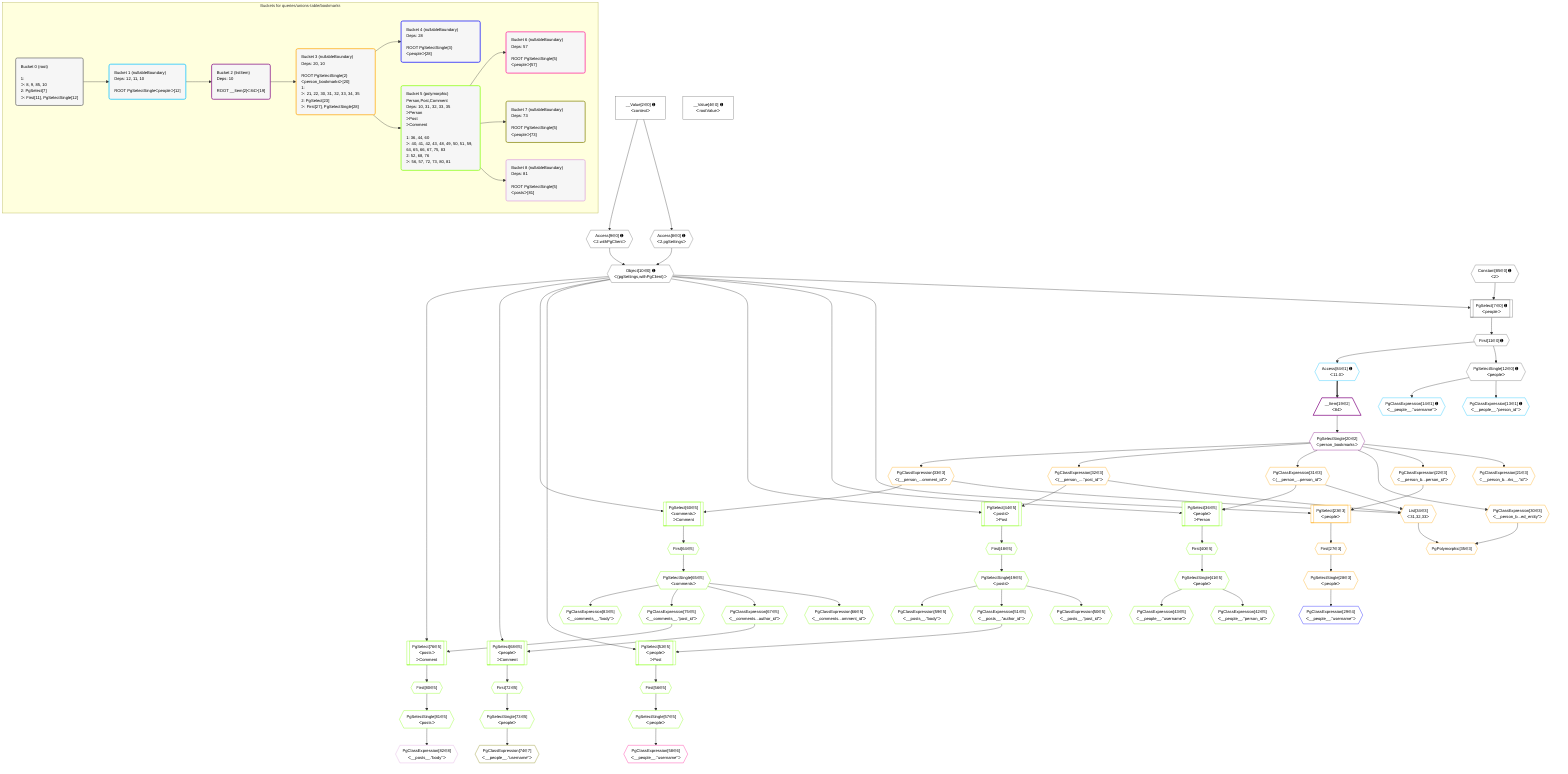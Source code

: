 %%{init: {'themeVariables': { 'fontSize': '12px'}}}%%
graph TD
    classDef path fill:#eee,stroke:#000,color:#000
    classDef plan fill:#fff,stroke-width:1px,color:#000
    classDef itemplan fill:#fff,stroke-width:2px,color:#000
    classDef unbatchedplan fill:#dff,stroke-width:1px,color:#000
    classDef sideeffectplan fill:#fcc,stroke-width:2px,color:#000
    classDef bucket fill:#f6f6f6,color:#000,stroke-width:2px,text-align:left


    %% plan dependencies
    PgSelect7[["PgSelect[7∈0] ➊<br />ᐸpeopleᐳ"]]:::plan
    Object10{{"Object[10∈0] ➊<br />ᐸ{pgSettings,withPgClient}ᐳ"}}:::plan
    Constant85{{"Constant[85∈0] ➊<br />ᐸ2ᐳ"}}:::plan
    Object10 & Constant85 --> PgSelect7
    Access8{{"Access[8∈0] ➊<br />ᐸ2.pgSettingsᐳ"}}:::plan
    Access9{{"Access[9∈0] ➊<br />ᐸ2.withPgClientᐳ"}}:::plan
    Access8 & Access9 --> Object10
    __Value2["__Value[2∈0] ➊<br />ᐸcontextᐳ"]:::plan
    __Value2 --> Access8
    __Value2 --> Access9
    First11{{"First[11∈0] ➊"}}:::plan
    PgSelect7 --> First11
    PgSelectSingle12{{"PgSelectSingle[12∈0] ➊<br />ᐸpeopleᐳ"}}:::plan
    First11 --> PgSelectSingle12
    __Value4["__Value[4∈0] ➊<br />ᐸrootValueᐳ"]:::plan
    PgClassExpression13{{"PgClassExpression[13∈1] ➊<br />ᐸ__people__.”person_id”ᐳ"}}:::plan
    PgSelectSingle12 --> PgClassExpression13
    PgClassExpression14{{"PgClassExpression[14∈1] ➊<br />ᐸ__people__.”username”ᐳ"}}:::plan
    PgSelectSingle12 --> PgClassExpression14
    Access84{{"Access[84∈1] ➊<br />ᐸ11.0ᐳ"}}:::plan
    First11 --> Access84
    __Item19[/"__Item[19∈2]<br />ᐸ84ᐳ"\]:::itemplan
    Access84 ==> __Item19
    PgSelectSingle20{{"PgSelectSingle[20∈2]<br />ᐸperson_bookmarksᐳ"}}:::plan
    __Item19 --> PgSelectSingle20
    List34{{"List[34∈3]<br />ᐸ31,32,33ᐳ"}}:::plan
    PgClassExpression31{{"PgClassExpression[31∈3]<br />ᐸ(__person_...person_id”ᐳ"}}:::plan
    PgClassExpression32{{"PgClassExpression[32∈3]<br />ᐸ(__person_....”post_id”ᐳ"}}:::plan
    PgClassExpression33{{"PgClassExpression[33∈3]<br />ᐸ(__person_...omment_id”ᐳ"}}:::plan
    PgClassExpression31 & PgClassExpression32 & PgClassExpression33 --> List34
    PgSelect23[["PgSelect[23∈3]<br />ᐸpeopleᐳ"]]:::plan
    PgClassExpression22{{"PgClassExpression[22∈3]<br />ᐸ__person_b...person_id”ᐳ"}}:::plan
    Object10 & PgClassExpression22 --> PgSelect23
    PgPolymorphic35{{"PgPolymorphic[35∈3]"}}:::plan
    PgClassExpression30{{"PgClassExpression[30∈3]<br />ᐸ__person_b...ed_entity”ᐳ"}}:::plan
    PgClassExpression30 & List34 --> PgPolymorphic35
    PgClassExpression21{{"PgClassExpression[21∈3]<br />ᐸ__person_b...rks__.”id”ᐳ"}}:::plan
    PgSelectSingle20 --> PgClassExpression21
    PgSelectSingle20 --> PgClassExpression22
    First27{{"First[27∈3]"}}:::plan
    PgSelect23 --> First27
    PgSelectSingle28{{"PgSelectSingle[28∈3]<br />ᐸpeopleᐳ"}}:::plan
    First27 --> PgSelectSingle28
    PgSelectSingle20 --> PgClassExpression30
    PgSelectSingle20 --> PgClassExpression31
    PgSelectSingle20 --> PgClassExpression32
    PgSelectSingle20 --> PgClassExpression33
    PgClassExpression29{{"PgClassExpression[29∈4]<br />ᐸ__people__.”username”ᐳ"}}:::plan
    PgSelectSingle28 --> PgClassExpression29
    PgSelect36[["PgSelect[36∈5]<br />ᐸpeopleᐳ<br />ᐳPerson"]]:::plan
    Object10 & PgClassExpression31 --> PgSelect36
    PgSelect44[["PgSelect[44∈5]<br />ᐸpostsᐳ<br />ᐳPost"]]:::plan
    Object10 & PgClassExpression32 --> PgSelect44
    PgSelect52[["PgSelect[52∈5]<br />ᐸpeopleᐳ<br />ᐳPost"]]:::plan
    PgClassExpression51{{"PgClassExpression[51∈5]<br />ᐸ__posts__.”author_id”ᐳ"}}:::plan
    Object10 & PgClassExpression51 --> PgSelect52
    PgSelect60[["PgSelect[60∈5]<br />ᐸcommentsᐳ<br />ᐳComment"]]:::plan
    Object10 & PgClassExpression33 --> PgSelect60
    PgSelect68[["PgSelect[68∈5]<br />ᐸpeopleᐳ<br />ᐳComment"]]:::plan
    PgClassExpression67{{"PgClassExpression[67∈5]<br />ᐸ__comments...author_id”ᐳ"}}:::plan
    Object10 & PgClassExpression67 --> PgSelect68
    PgSelect76[["PgSelect[76∈5]<br />ᐸpostsᐳ<br />ᐳComment"]]:::plan
    PgClassExpression75{{"PgClassExpression[75∈5]<br />ᐸ__comments__.”post_id”ᐳ"}}:::plan
    Object10 & PgClassExpression75 --> PgSelect76
    First40{{"First[40∈5]"}}:::plan
    PgSelect36 --> First40
    PgSelectSingle41{{"PgSelectSingle[41∈5]<br />ᐸpeopleᐳ"}}:::plan
    First40 --> PgSelectSingle41
    PgClassExpression42{{"PgClassExpression[42∈5]<br />ᐸ__people__.”person_id”ᐳ"}}:::plan
    PgSelectSingle41 --> PgClassExpression42
    PgClassExpression43{{"PgClassExpression[43∈5]<br />ᐸ__people__.”username”ᐳ"}}:::plan
    PgSelectSingle41 --> PgClassExpression43
    First48{{"First[48∈5]"}}:::plan
    PgSelect44 --> First48
    PgSelectSingle49{{"PgSelectSingle[49∈5]<br />ᐸpostsᐳ"}}:::plan
    First48 --> PgSelectSingle49
    PgClassExpression50{{"PgClassExpression[50∈5]<br />ᐸ__posts__.”post_id”ᐳ"}}:::plan
    PgSelectSingle49 --> PgClassExpression50
    PgSelectSingle49 --> PgClassExpression51
    First56{{"First[56∈5]"}}:::plan
    PgSelect52 --> First56
    PgSelectSingle57{{"PgSelectSingle[57∈5]<br />ᐸpeopleᐳ"}}:::plan
    First56 --> PgSelectSingle57
    PgClassExpression59{{"PgClassExpression[59∈5]<br />ᐸ__posts__.”body”ᐳ"}}:::plan
    PgSelectSingle49 --> PgClassExpression59
    First64{{"First[64∈5]"}}:::plan
    PgSelect60 --> First64
    PgSelectSingle65{{"PgSelectSingle[65∈5]<br />ᐸcommentsᐳ"}}:::plan
    First64 --> PgSelectSingle65
    PgClassExpression66{{"PgClassExpression[66∈5]<br />ᐸ__comments...omment_id”ᐳ"}}:::plan
    PgSelectSingle65 --> PgClassExpression66
    PgSelectSingle65 --> PgClassExpression67
    First72{{"First[72∈5]"}}:::plan
    PgSelect68 --> First72
    PgSelectSingle73{{"PgSelectSingle[73∈5]<br />ᐸpeopleᐳ"}}:::plan
    First72 --> PgSelectSingle73
    PgSelectSingle65 --> PgClassExpression75
    First80{{"First[80∈5]"}}:::plan
    PgSelect76 --> First80
    PgSelectSingle81{{"PgSelectSingle[81∈5]<br />ᐸpostsᐳ"}}:::plan
    First80 --> PgSelectSingle81
    PgClassExpression83{{"PgClassExpression[83∈5]<br />ᐸ__comments__.”body”ᐳ"}}:::plan
    PgSelectSingle65 --> PgClassExpression83
    PgClassExpression58{{"PgClassExpression[58∈6]<br />ᐸ__people__.”username”ᐳ"}}:::plan
    PgSelectSingle57 --> PgClassExpression58
    PgClassExpression74{{"PgClassExpression[74∈7]<br />ᐸ__people__.”username”ᐳ"}}:::plan
    PgSelectSingle73 --> PgClassExpression74
    PgClassExpression82{{"PgClassExpression[82∈8]<br />ᐸ__posts__.”body”ᐳ"}}:::plan
    PgSelectSingle81 --> PgClassExpression82

    %% define steps

    subgraph "Buckets for queries/unions-table/bookmarks"
    Bucket0("Bucket 0 (root)<br /><br />1: <br />ᐳ: 8, 9, 85, 10<br />2: PgSelect[7]<br />ᐳ: First[11], PgSelectSingle[12]"):::bucket
    classDef bucket0 stroke:#696969
    class Bucket0,__Value2,__Value4,PgSelect7,Access8,Access9,Object10,First11,PgSelectSingle12,Constant85 bucket0
    Bucket1("Bucket 1 (nullableBoundary)<br />Deps: 12, 11, 10<br /><br />ROOT PgSelectSingleᐸpeopleᐳ[12]"):::bucket
    classDef bucket1 stroke:#00bfff
    class Bucket1,PgClassExpression13,PgClassExpression14,Access84 bucket1
    Bucket2("Bucket 2 (listItem)<br />Deps: 10<br /><br />ROOT __Item{2}ᐸ84ᐳ[19]"):::bucket
    classDef bucket2 stroke:#7f007f
    class Bucket2,__Item19,PgSelectSingle20 bucket2
    Bucket3("Bucket 3 (nullableBoundary)<br />Deps: 20, 10<br /><br />ROOT PgSelectSingle{2}ᐸperson_bookmarksᐳ[20]<br />1: <br />ᐳ: 21, 22, 30, 31, 32, 33, 34, 35<br />2: PgSelect[23]<br />ᐳ: First[27], PgSelectSingle[28]"):::bucket
    classDef bucket3 stroke:#ffa500
    class Bucket3,PgClassExpression21,PgClassExpression22,PgSelect23,First27,PgSelectSingle28,PgClassExpression30,PgClassExpression31,PgClassExpression32,PgClassExpression33,List34,PgPolymorphic35 bucket3
    Bucket4("Bucket 4 (nullableBoundary)<br />Deps: 28<br /><br />ROOT PgSelectSingle{3}ᐸpeopleᐳ[28]"):::bucket
    classDef bucket4 stroke:#0000ff
    class Bucket4,PgClassExpression29 bucket4
    Bucket5("Bucket 5 (polymorphic)<br />Person,Post,Comment<br />Deps: 10, 31, 32, 33, 35<br />ᐳPerson<br />ᐳPost<br />ᐳComment<br /><br />1: 36, 44, 60<br />ᐳ: 40, 41, 42, 43, 48, 49, 50, 51, 59, 64, 65, 66, 67, 75, 83<br />2: 52, 68, 76<br />ᐳ: 56, 57, 72, 73, 80, 81"):::bucket
    classDef bucket5 stroke:#7fff00
    class Bucket5,PgSelect36,First40,PgSelectSingle41,PgClassExpression42,PgClassExpression43,PgSelect44,First48,PgSelectSingle49,PgClassExpression50,PgClassExpression51,PgSelect52,First56,PgSelectSingle57,PgClassExpression59,PgSelect60,First64,PgSelectSingle65,PgClassExpression66,PgClassExpression67,PgSelect68,First72,PgSelectSingle73,PgClassExpression75,PgSelect76,First80,PgSelectSingle81,PgClassExpression83 bucket5
    Bucket6("Bucket 6 (nullableBoundary)<br />Deps: 57<br /><br />ROOT PgSelectSingle{5}ᐸpeopleᐳ[57]"):::bucket
    classDef bucket6 stroke:#ff1493
    class Bucket6,PgClassExpression58 bucket6
    Bucket7("Bucket 7 (nullableBoundary)<br />Deps: 73<br /><br />ROOT PgSelectSingle{5}ᐸpeopleᐳ[73]"):::bucket
    classDef bucket7 stroke:#808000
    class Bucket7,PgClassExpression74 bucket7
    Bucket8("Bucket 8 (nullableBoundary)<br />Deps: 81<br /><br />ROOT PgSelectSingle{5}ᐸpostsᐳ[81]"):::bucket
    classDef bucket8 stroke:#dda0dd
    class Bucket8,PgClassExpression82 bucket8
    Bucket0 --> Bucket1
    Bucket1 --> Bucket2
    Bucket2 --> Bucket3
    Bucket3 --> Bucket4 & Bucket5
    Bucket5 --> Bucket6 & Bucket7 & Bucket8
    end
